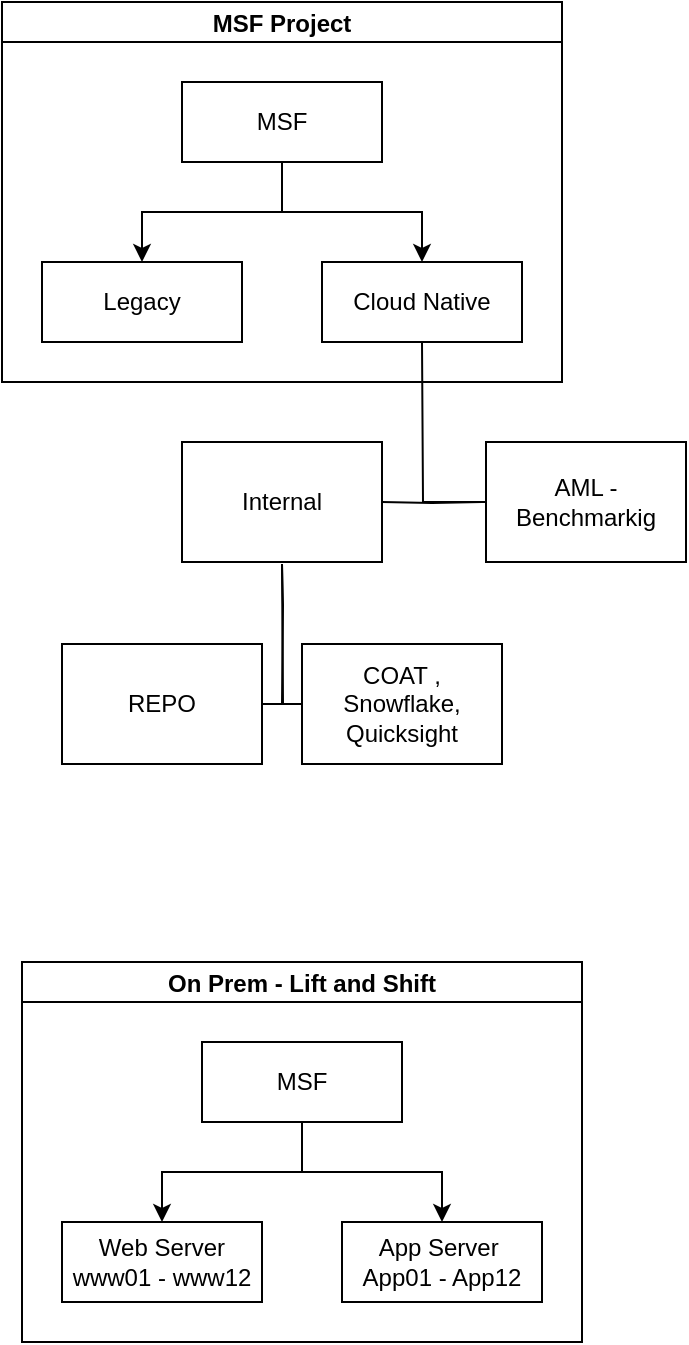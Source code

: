 <mxfile version="20.0.4" type="github">
  <diagram id="ijzEl7sUaMGBFzta3357" name="Page-1">
    <mxGraphModel dx="1422" dy="794" grid="1" gridSize="10" guides="1" tooltips="1" connect="1" arrows="1" fold="1" page="1" pageScale="1" pageWidth="850" pageHeight="1100" math="0" shadow="0">
      <root>
        <mxCell id="0" />
        <mxCell id="1" parent="0" />
        <mxCell id="xTMnKQP_wQYEBMgRWGwY-1" value="MSF Project" style="swimlane;startSize=20;horizontal=1;childLayout=treeLayout;horizontalTree=0;resizable=0;containerType=tree;" vertex="1" parent="1">
          <mxGeometry x="270" y="80" width="280" height="190" as="geometry" />
        </mxCell>
        <mxCell id="xTMnKQP_wQYEBMgRWGwY-2" value="MSF" style="whiteSpace=wrap;html=1;" vertex="1" parent="xTMnKQP_wQYEBMgRWGwY-1">
          <mxGeometry x="90" y="40" width="100" height="40" as="geometry" />
        </mxCell>
        <mxCell id="xTMnKQP_wQYEBMgRWGwY-3" value="Legacy" style="whiteSpace=wrap;html=1;" vertex="1" parent="xTMnKQP_wQYEBMgRWGwY-1">
          <mxGeometry x="20" y="130" width="100" height="40" as="geometry" />
        </mxCell>
        <mxCell id="xTMnKQP_wQYEBMgRWGwY-4" value="" style="edgeStyle=elbowEdgeStyle;elbow=vertical;html=1;rounded=0;" edge="1" parent="xTMnKQP_wQYEBMgRWGwY-1" source="xTMnKQP_wQYEBMgRWGwY-2" target="xTMnKQP_wQYEBMgRWGwY-3">
          <mxGeometry relative="1" as="geometry" />
        </mxCell>
        <mxCell id="xTMnKQP_wQYEBMgRWGwY-5" value="Cloud Native" style="whiteSpace=wrap;html=1;" vertex="1" parent="xTMnKQP_wQYEBMgRWGwY-1">
          <mxGeometry x="160" y="130" width="100" height="40" as="geometry" />
        </mxCell>
        <mxCell id="xTMnKQP_wQYEBMgRWGwY-6" value="" style="edgeStyle=elbowEdgeStyle;elbow=vertical;html=1;rounded=0;" edge="1" parent="xTMnKQP_wQYEBMgRWGwY-1" source="xTMnKQP_wQYEBMgRWGwY-2" target="xTMnKQP_wQYEBMgRWGwY-5">
          <mxGeometry relative="1" as="geometry" />
        </mxCell>
        <mxCell id="xTMnKQP_wQYEBMgRWGwY-7" value="" style="edgeStyle=orthogonalEdgeStyle;startArrow=none;endArrow=none;rounded=0;targetPortConstraint=eastwest;sourcePortConstraint=northsouth;" edge="1" target="xTMnKQP_wQYEBMgRWGwY-9" parent="1">
          <mxGeometry relative="1" as="geometry">
            <mxPoint x="510" y="330" as="sourcePoint" />
          </mxGeometry>
        </mxCell>
        <mxCell id="xTMnKQP_wQYEBMgRWGwY-8" value="" style="edgeStyle=orthogonalEdgeStyle;startArrow=none;endArrow=none;rounded=0;targetPortConstraint=eastwest;sourcePortConstraint=northsouth;" edge="1" target="xTMnKQP_wQYEBMgRWGwY-10" parent="1">
          <mxGeometry relative="1" as="geometry">
            <mxPoint x="480" y="250" as="sourcePoint" />
          </mxGeometry>
        </mxCell>
        <mxCell id="xTMnKQP_wQYEBMgRWGwY-9" value="Internal" style="whiteSpace=wrap;html=1;align=center;verticalAlign=middle;treeFolding=1;treeMoving=1;" vertex="1" parent="1">
          <mxGeometry x="360" y="300" width="100" height="60" as="geometry" />
        </mxCell>
        <mxCell id="xTMnKQP_wQYEBMgRWGwY-10" value="AML - Benchmarkig" style="whiteSpace=wrap;html=1;align=center;verticalAlign=middle;treeFolding=1;treeMoving=1;" vertex="1" parent="1">
          <mxGeometry x="512" y="300" width="100" height="60" as="geometry" />
        </mxCell>
        <mxCell id="xTMnKQP_wQYEBMgRWGwY-11" value="" style="edgeStyle=orthogonalEdgeStyle;startArrow=none;endArrow=none;rounded=0;targetPortConstraint=eastwest;sourcePortConstraint=northsouth;" edge="1" target="xTMnKQP_wQYEBMgRWGwY-13" parent="1">
          <mxGeometry relative="1" as="geometry">
            <mxPoint x="410" y="361" as="sourcePoint" />
          </mxGeometry>
        </mxCell>
        <mxCell id="xTMnKQP_wQYEBMgRWGwY-12" value="" style="edgeStyle=orthogonalEdgeStyle;startArrow=none;endArrow=none;rounded=0;targetPortConstraint=eastwest;sourcePortConstraint=northsouth;" edge="1" target="xTMnKQP_wQYEBMgRWGwY-14" parent="1">
          <mxGeometry relative="1" as="geometry">
            <mxPoint x="410" y="361" as="sourcePoint" />
          </mxGeometry>
        </mxCell>
        <mxCell id="xTMnKQP_wQYEBMgRWGwY-13" value="REPO" style="whiteSpace=wrap;html=1;align=center;verticalAlign=middle;treeFolding=1;treeMoving=1;" vertex="1" parent="1">
          <mxGeometry x="300" y="401" width="100" height="60" as="geometry" />
        </mxCell>
        <mxCell id="xTMnKQP_wQYEBMgRWGwY-14" value="COAT , Snowflake, Quicksight" style="whiteSpace=wrap;html=1;align=center;verticalAlign=middle;treeFolding=1;treeMoving=1;" vertex="1" parent="1">
          <mxGeometry x="420" y="401" width="100" height="60" as="geometry" />
        </mxCell>
        <mxCell id="xTMnKQP_wQYEBMgRWGwY-15" value="On Prem - Lift and Shift" style="swimlane;startSize=20;horizontal=1;childLayout=treeLayout;horizontalTree=0;resizable=0;containerType=tree;" vertex="1" parent="1">
          <mxGeometry x="280" y="560" width="280" height="190" as="geometry" />
        </mxCell>
        <mxCell id="xTMnKQP_wQYEBMgRWGwY-16" value="MSF" style="whiteSpace=wrap;html=1;" vertex="1" parent="xTMnKQP_wQYEBMgRWGwY-15">
          <mxGeometry x="90" y="40" width="100" height="40" as="geometry" />
        </mxCell>
        <mxCell id="xTMnKQP_wQYEBMgRWGwY-17" value="Web Server&lt;br&gt;www01 - www12" style="whiteSpace=wrap;html=1;" vertex="1" parent="xTMnKQP_wQYEBMgRWGwY-15">
          <mxGeometry x="20" y="130" width="100" height="40" as="geometry" />
        </mxCell>
        <mxCell id="xTMnKQP_wQYEBMgRWGwY-18" value="" style="edgeStyle=elbowEdgeStyle;elbow=vertical;html=1;rounded=0;" edge="1" parent="xTMnKQP_wQYEBMgRWGwY-15" source="xTMnKQP_wQYEBMgRWGwY-16" target="xTMnKQP_wQYEBMgRWGwY-17">
          <mxGeometry relative="1" as="geometry" />
        </mxCell>
        <mxCell id="xTMnKQP_wQYEBMgRWGwY-19" value="App Server&amp;nbsp;&lt;br&gt;App01 - App12" style="whiteSpace=wrap;html=1;" vertex="1" parent="xTMnKQP_wQYEBMgRWGwY-15">
          <mxGeometry x="160" y="130" width="100" height="40" as="geometry" />
        </mxCell>
        <mxCell id="xTMnKQP_wQYEBMgRWGwY-20" value="" style="edgeStyle=elbowEdgeStyle;elbow=vertical;html=1;rounded=0;" edge="1" parent="xTMnKQP_wQYEBMgRWGwY-15" source="xTMnKQP_wQYEBMgRWGwY-16" target="xTMnKQP_wQYEBMgRWGwY-19">
          <mxGeometry relative="1" as="geometry" />
        </mxCell>
      </root>
    </mxGraphModel>
  </diagram>
</mxfile>
